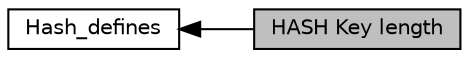 digraph "HASH Key length"
{
  edge [fontname="Helvetica",fontsize="10",labelfontname="Helvetica",labelfontsize="10"];
  node [fontname="Helvetica",fontsize="10",shape=record];
  rankdir=LR;
  Node0 [label="HASH Key length",height=0.2,width=0.4,color="black", fillcolor="grey75", style="filled", fontcolor="black"];
  Node1 [label="Hash_defines",height=0.2,width=0.4,color="black", fillcolor="white", style="filled",URL="$group__hash__defines.html"];
  Node1->Node0 [shape=plaintext, dir="back", style="solid"];
}
